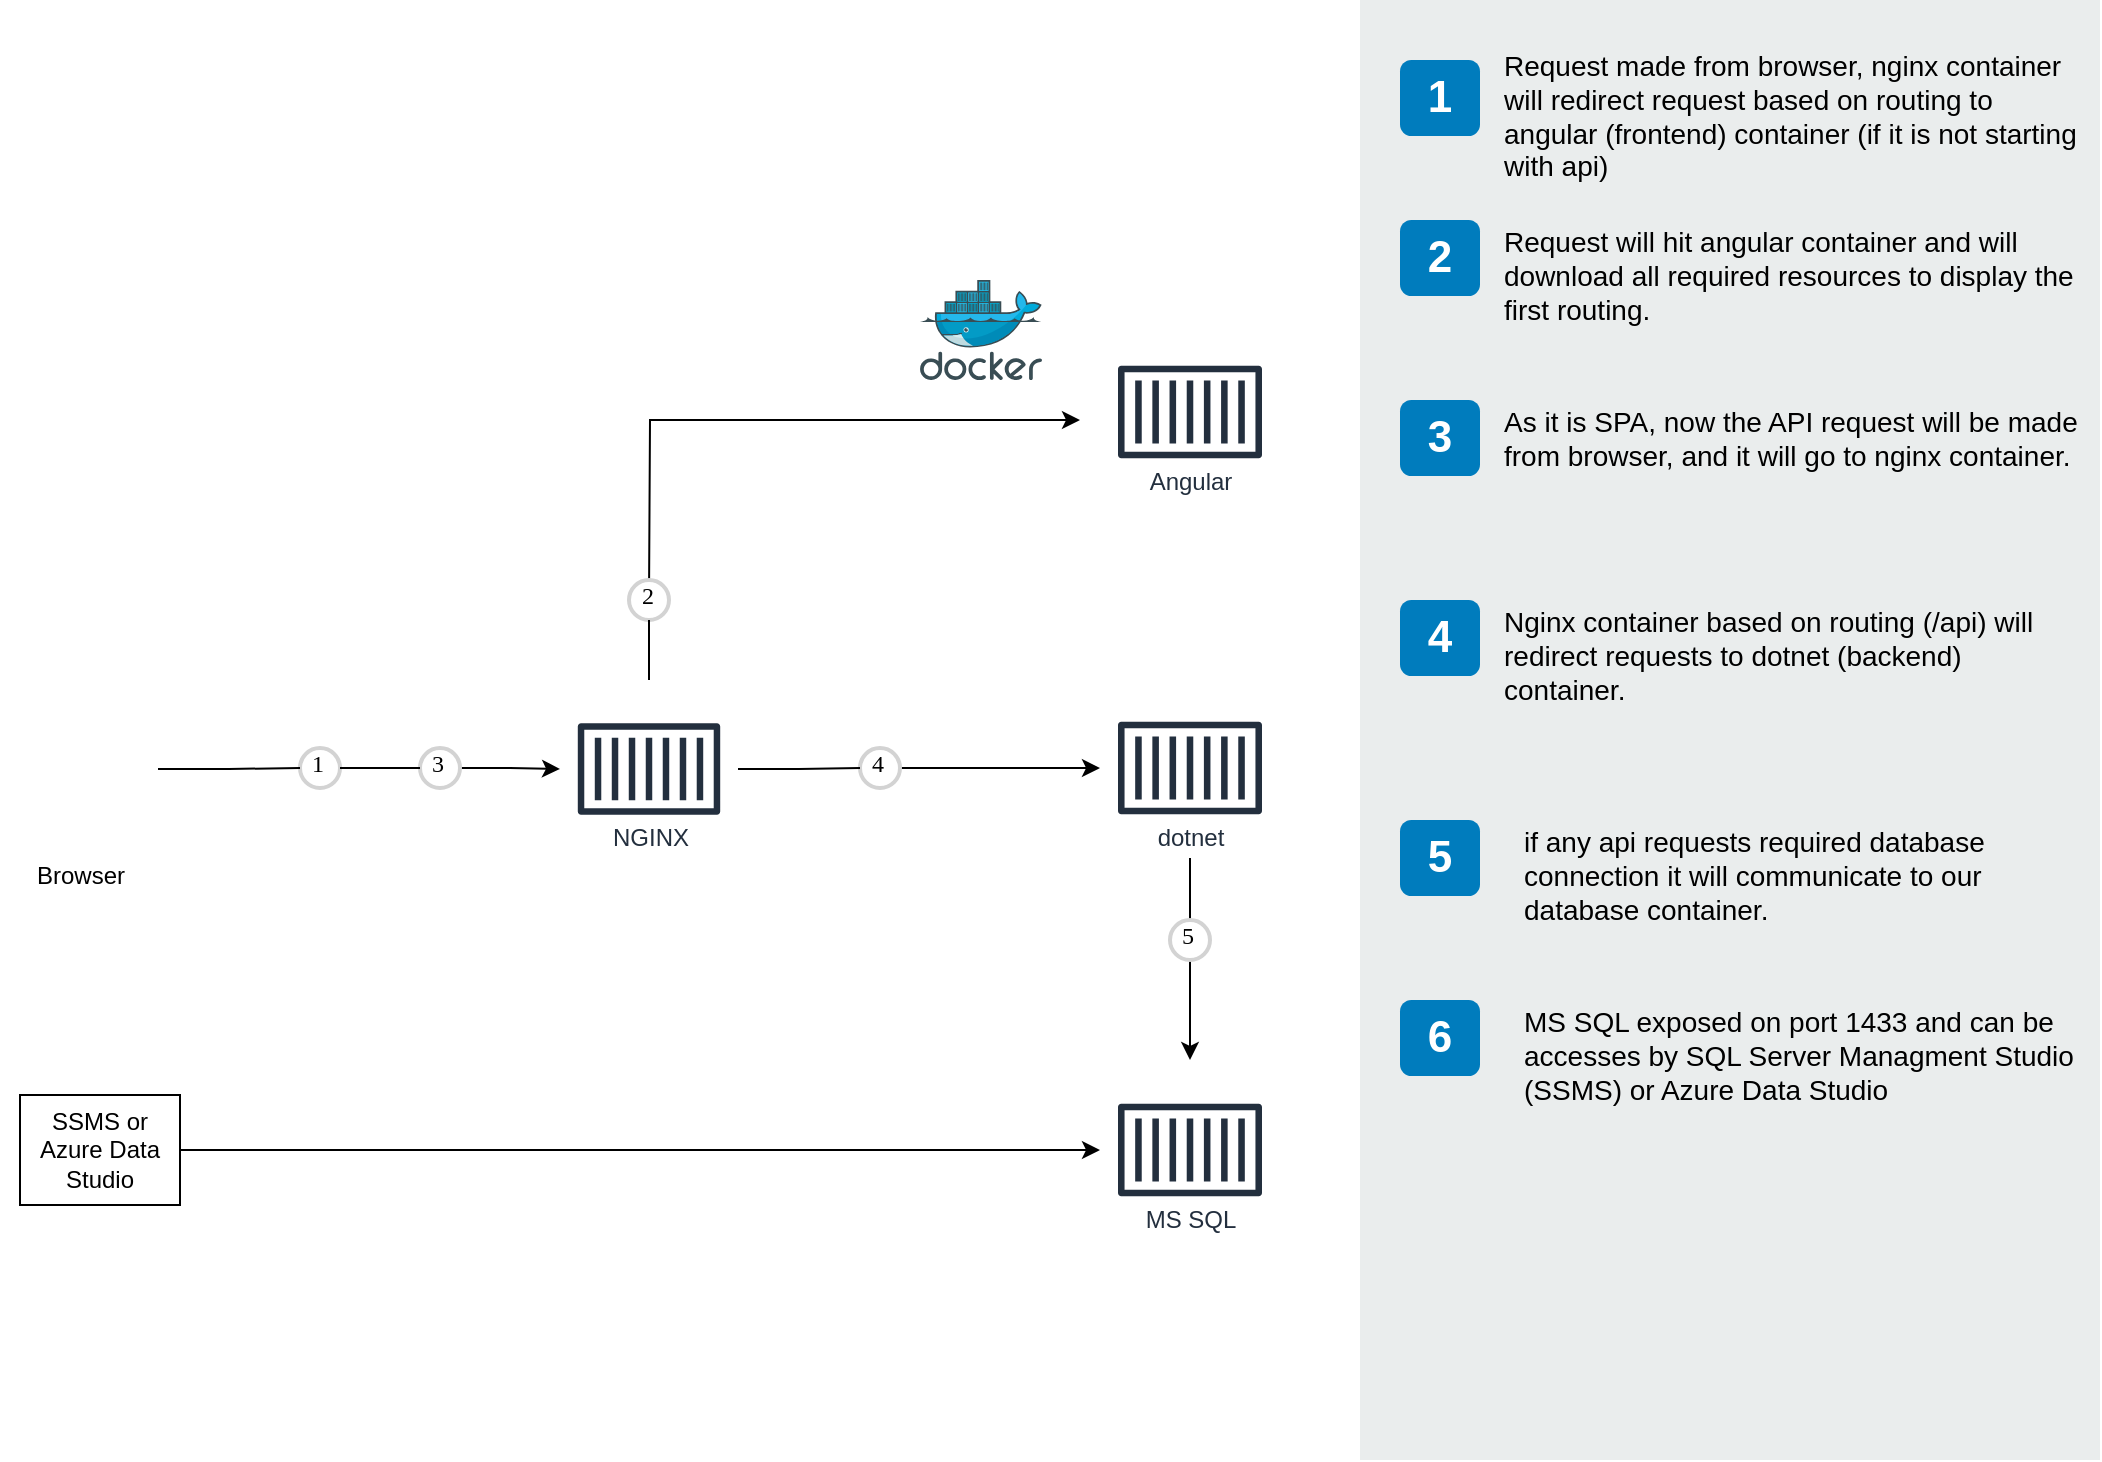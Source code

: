 <mxfile version="24.9.0">
  <diagram id="7gcUSTIZ7YSJ5vT40chW" name="Page-1">
    <mxGraphModel dx="1437" dy="1053" grid="1" gridSize="10" guides="1" tooltips="1" connect="1" arrows="1" fold="1" page="1" pageScale="1" pageWidth="1169" pageHeight="827" math="0" shadow="0">
      <root>
        <mxCell id="0" />
        <mxCell id="1" parent="0" />
        <mxCell id="QRNC93a7bk1nr1__6tcH-12" style="edgeStyle=orthogonalEdgeStyle;rounded=0;orthogonalLoop=1;jettySize=auto;html=1;startArrow=none;" parent="1" source="QRNC93a7bk1nr1__6tcH-53" target="QRNC93a7bk1nr1__6tcH-10" edge="1">
          <mxGeometry relative="1" as="geometry" />
        </mxCell>
        <mxCell id="QRNC93a7bk1nr1__6tcH-2" value="Browser" style="shape=image;html=1;verticalAlign=top;verticalLabelPosition=bottom;labelBackgroundColor=#ffffff;imageAspect=0;aspect=fixed;image=https://cdn2.iconfinder.com/data/icons/social-media-and-payment/64/-36-128.png" parent="1" vertex="1">
          <mxGeometry x="100" y="375" width="79" height="79" as="geometry" />
        </mxCell>
        <mxCell id="QRNC93a7bk1nr1__6tcH-21" value="" style="ellipse;whiteSpace=wrap;html=1;aspect=fixed;strokeWidth=2;fontFamily=Helvetica;spacingBottom=4;spacingRight=2;strokeColor=none;fontSize=12;fontColor=default;align=center;fillColor=default;gradientColor=none;container=0;" parent="1" vertex="1" connectable="0">
          <mxGeometry x="380" y="191" width="360" height="459" as="geometry" />
        </mxCell>
        <mxCell id="QRNC93a7bk1nr1__6tcH-22" value="" style="sketch=0;aspect=fixed;html=1;points=[];align=center;image;fontSize=12;image=img/lib/mscae/Docker.svg;labelBorderColor=none;strokeColor=default;fillColor=default;gradientColor=none;gradientDirection=radial;" parent="1" vertex="1">
          <mxGeometry x="560" y="170" width="60.98" height="50" as="geometry" />
        </mxCell>
        <mxCell id="QRNC93a7bk1nr1__6tcH-27" value="1" style="ellipse;whiteSpace=wrap;html=1;aspect=fixed;strokeWidth=2;fontFamily=Tahoma;spacingBottom=4;spacingRight=2;strokeColor=#d3d3d3;labelBorderColor=none;fillColor=default;gradientColor=none;gradientDirection=radial;" parent="1" vertex="1">
          <mxGeometry x="250" y="404" width="20" height="20" as="geometry" />
        </mxCell>
        <mxCell id="QRNC93a7bk1nr1__6tcH-28" value="" style="edgeStyle=orthogonalEdgeStyle;rounded=0;orthogonalLoop=1;jettySize=auto;html=1;endArrow=none;" parent="1" source="QRNC93a7bk1nr1__6tcH-2" target="QRNC93a7bk1nr1__6tcH-27" edge="1">
          <mxGeometry relative="1" as="geometry">
            <mxPoint x="179" y="414.5" as="sourcePoint" />
            <mxPoint x="380" y="414.5" as="targetPoint" />
          </mxGeometry>
        </mxCell>
        <mxCell id="QRNC93a7bk1nr1__6tcH-49" value="" style="rounded=0;whiteSpace=wrap;html=1;fillColor=#EAEDED;fontSize=22;fontColor=#FFFFFF;strokeColor=none;labelBackgroundColor=none;" parent="1" vertex="1">
          <mxGeometry x="780" y="30" width="370" height="730" as="geometry" />
        </mxCell>
        <mxCell id="QRNC93a7bk1nr1__6tcH-50" value="1" style="rounded=1;whiteSpace=wrap;html=1;fillColor=#007CBD;strokeColor=none;fontColor=#FFFFFF;fontStyle=1;fontSize=22;labelBackgroundColor=none;" parent="1" vertex="1">
          <mxGeometry x="800" y="60" width="40" height="38" as="geometry" />
        </mxCell>
        <mxCell id="QRNC93a7bk1nr1__6tcH-51" value="&lt;span&gt;Request made from browser, nginx container will redirect request based on routing to angular (frontend) container (if it is not starting with api)&lt;/span&gt;" style="text;html=1;align=left;verticalAlign=top;spacingTop=-4;fontSize=14;labelBackgroundColor=none;whiteSpace=wrap;" parent="1" vertex="1">
          <mxGeometry x="850" y="52" width="290" height="68" as="geometry" />
        </mxCell>
        <mxCell id="QRNC93a7bk1nr1__6tcH-53" value="3" style="ellipse;whiteSpace=wrap;html=1;aspect=fixed;strokeWidth=2;fontFamily=Tahoma;spacingBottom=4;spacingRight=2;strokeColor=#d3d3d3;labelBorderColor=none;fillColor=default;gradientColor=none;gradientDirection=radial;" parent="1" vertex="1">
          <mxGeometry x="310" y="404" width="20" height="20" as="geometry" />
        </mxCell>
        <mxCell id="QRNC93a7bk1nr1__6tcH-55" value="" style="edgeStyle=orthogonalEdgeStyle;rounded=0;orthogonalLoop=1;jettySize=auto;html=1;startArrow=none;endArrow=none;" parent="1" source="QRNC93a7bk1nr1__6tcH-27" target="QRNC93a7bk1nr1__6tcH-53" edge="1">
          <mxGeometry relative="1" as="geometry">
            <mxPoint x="270" y="414" as="sourcePoint" />
            <mxPoint x="380" y="414.5" as="targetPoint" />
          </mxGeometry>
        </mxCell>
        <mxCell id="QRNC93a7bk1nr1__6tcH-56" value="2" style="rounded=1;whiteSpace=wrap;html=1;fillColor=#007CBD;strokeColor=none;fontColor=#FFFFFF;fontStyle=1;fontSize=22;labelBackgroundColor=none;" parent="1" vertex="1">
          <mxGeometry x="800" y="140" width="40" height="38" as="geometry" />
        </mxCell>
        <mxCell id="QRNC93a7bk1nr1__6tcH-57" value="Request will hit angular container and will download all required resources to display the first routing." style="text;html=1;align=left;verticalAlign=top;spacingTop=-4;fontSize=14;labelBackgroundColor=none;whiteSpace=wrap;" parent="1" vertex="1">
          <mxGeometry x="850" y="140" width="290" height="68" as="geometry" />
        </mxCell>
        <mxCell id="QRNC93a7bk1nr1__6tcH-58" value="3" style="rounded=1;whiteSpace=wrap;html=1;fillColor=#007CBD;strokeColor=none;fontColor=#FFFFFF;fontStyle=1;fontSize=22;labelBackgroundColor=none;" parent="1" vertex="1">
          <mxGeometry x="800" y="230" width="40" height="38" as="geometry" />
        </mxCell>
        <mxCell id="QRNC93a7bk1nr1__6tcH-59" value="As it is SPA, now the API request will be made from browser, and it will go to nginx container." style="text;html=1;align=left;verticalAlign=top;spacingTop=-4;fontSize=14;labelBackgroundColor=none;whiteSpace=wrap;" parent="1" vertex="1">
          <mxGeometry x="850" y="230" width="290" height="68" as="geometry" />
        </mxCell>
        <mxCell id="QRNC93a7bk1nr1__6tcH-60" value="4" style="rounded=1;whiteSpace=wrap;html=1;fillColor=#007CBD;strokeColor=none;fontColor=#FFFFFF;fontStyle=1;fontSize=22;labelBackgroundColor=none;" parent="1" vertex="1">
          <mxGeometry x="800" y="330" width="40" height="38" as="geometry" />
        </mxCell>
        <mxCell id="QRNC93a7bk1nr1__6tcH-61" value="Nginx container based on routing (/api) will redirect requests to dotnet (backend) container." style="text;html=1;align=left;verticalAlign=top;spacingTop=-4;fontSize=14;labelBackgroundColor=none;whiteSpace=wrap;" parent="1" vertex="1">
          <mxGeometry x="850" y="330" width="290" height="68" as="geometry" />
        </mxCell>
        <mxCell id="QRNC93a7bk1nr1__6tcH-62" value="5" style="rounded=1;whiteSpace=wrap;html=1;fillColor=#007CBD;strokeColor=none;fontColor=#FFFFFF;fontStyle=1;fontSize=22;labelBackgroundColor=none;" parent="1" vertex="1">
          <mxGeometry x="800" y="440" width="40" height="38" as="geometry" />
        </mxCell>
        <mxCell id="QRNC93a7bk1nr1__6tcH-63" value="if any api requests required database connection it will communicate to our database container." style="text;html=1;align=left;verticalAlign=top;spacingTop=-4;fontSize=14;labelBackgroundColor=none;whiteSpace=wrap;" parent="1" vertex="1">
          <mxGeometry x="860" y="440" width="290" height="68" as="geometry" />
        </mxCell>
        <mxCell id="QRNC93a7bk1nr1__6tcH-76" value="6" style="rounded=1;whiteSpace=wrap;html=1;fillColor=#007CBD;strokeColor=none;fontColor=#FFFFFF;fontStyle=1;fontSize=22;labelBackgroundColor=none;" parent="1" vertex="1">
          <mxGeometry x="800" y="530" width="40" height="38" as="geometry" />
        </mxCell>
        <mxCell id="QRNC93a7bk1nr1__6tcH-77" value="MS SQL exposed on port 1433 and can be accesses by SQL Server Managment Studio (SSMS) or Azure Data Studio" style="text;html=1;align=left;verticalAlign=top;spacingTop=-4;fontSize=14;labelBackgroundColor=none;whiteSpace=wrap;" parent="1" vertex="1">
          <mxGeometry x="860" y="530" width="290" height="68" as="geometry" />
        </mxCell>
        <mxCell id="QRNC93a7bk1nr1__6tcH-10" value="NGINX" style="sketch=0;outlineConnect=0;fontColor=#232F3E;gradientColor=none;strokeColor=#232F3E;fillColor=#ffffff;dashed=0;verticalLabelPosition=bottom;verticalAlign=top;align=center;html=1;fontSize=12;fontStyle=0;aspect=fixed;shape=mxgraph.aws4.resourceIcon;resIcon=mxgraph.aws4.container_1;labelPosition=center;spacingTop=-24;" parent="1" vertex="1">
          <mxGeometry x="380" y="370" width="89" height="89" as="geometry" />
        </mxCell>
        <mxCell id="QRNC93a7bk1nr1__6tcH-3" value="Angular" style="sketch=0;outlineConnect=0;fontColor=#232F3E;gradientColor=none;strokeColor=#232F3E;fillColor=#ffffff;dashed=0;verticalLabelPosition=bottom;verticalAlign=top;align=center;html=1;fontSize=12;fontStyle=0;aspect=fixed;shape=mxgraph.aws4.resourceIcon;resIcon=mxgraph.aws4.container_1;labelPosition=center;labelBorderColor=none;gradientDirection=radial;spacingTop=-24;" parent="1" vertex="1">
          <mxGeometry x="650" y="191" width="90" height="90" as="geometry" />
        </mxCell>
        <mxCell id="QRNC93a7bk1nr1__6tcH-4" value="dotnet" style="sketch=0;outlineConnect=0;fontColor=#232F3E;gradientColor=none;strokeColor=#232F3E;fillColor=#ffffff;dashed=0;verticalLabelPosition=bottom;verticalAlign=top;align=center;html=1;fontSize=12;fontStyle=0;aspect=fixed;shape=mxgraph.aws4.resourceIcon;resIcon=mxgraph.aws4.container_1;labelPosition=center;spacingTop=-24;" parent="1" vertex="1">
          <mxGeometry x="650" y="369" width="90" height="90" as="geometry" />
        </mxCell>
        <mxCell id="QRNC93a7bk1nr1__6tcH-19" value="&lt;br&gt;" style="edgeStyle=orthogonalEdgeStyle;rounded=0;orthogonalLoop=1;jettySize=auto;html=1;startArrow=none;" parent="1" source="QRNC93a7bk1nr1__6tcH-42" target="QRNC93a7bk1nr1__6tcH-4" edge="1">
          <mxGeometry relative="1" as="geometry" />
        </mxCell>
        <mxCell id="QRNC93a7bk1nr1__6tcH-5" value="MS SQL" style="sketch=0;outlineConnect=0;fontColor=#232F3E;gradientColor=none;strokeColor=#232F3E;fillColor=#ffffff;dashed=0;verticalLabelPosition=bottom;verticalAlign=top;align=center;html=1;fontSize=12;fontStyle=0;aspect=fixed;shape=mxgraph.aws4.resourceIcon;resIcon=mxgraph.aws4.container_1;labelPosition=center;spacingTop=-24;" parent="1" vertex="1">
          <mxGeometry x="650" y="560" width="90" height="90" as="geometry" />
        </mxCell>
        <mxCell id="QRNC93a7bk1nr1__6tcH-18" style="edgeStyle=orthogonalEdgeStyle;rounded=0;orthogonalLoop=1;jettySize=auto;html=1;" parent="1" source="QRNC93a7bk1nr1__6tcH-4" target="QRNC93a7bk1nr1__6tcH-5" edge="1">
          <mxGeometry relative="1" as="geometry" />
        </mxCell>
        <mxCell id="QRNC93a7bk1nr1__6tcH-14" value="" style="endArrow=classic;html=1;rounded=0;startArrow=none;" parent="1" source="QRNC93a7bk1nr1__6tcH-37" edge="1">
          <mxGeometry width="50" height="50" relative="1" as="geometry">
            <mxPoint x="430" y="380" as="sourcePoint" />
            <mxPoint x="640" y="240" as="targetPoint" />
            <Array as="points">
              <mxPoint x="425" y="240" />
            </Array>
          </mxGeometry>
        </mxCell>
        <mxCell id="QRNC93a7bk1nr1__6tcH-37" value="2" style="ellipse;whiteSpace=wrap;html=1;aspect=fixed;strokeWidth=2;fontFamily=Tahoma;spacingBottom=4;spacingRight=2;strokeColor=#d3d3d3;labelBorderColor=none;fillColor=default;gradientColor=none;gradientDirection=radial;" parent="1" vertex="1">
          <mxGeometry x="414.5" y="320" width="20" height="20" as="geometry" />
        </mxCell>
        <mxCell id="QRNC93a7bk1nr1__6tcH-41" value="" style="endArrow=none;html=1;rounded=0;" parent="1" source="QRNC93a7bk1nr1__6tcH-10" target="QRNC93a7bk1nr1__6tcH-37" edge="1">
          <mxGeometry width="50" height="50" relative="1" as="geometry">
            <mxPoint x="804.628" y="561" as="sourcePoint" />
            <mxPoint x="1020" y="431" as="targetPoint" />
            <Array as="points" />
          </mxGeometry>
        </mxCell>
        <mxCell id="QRNC93a7bk1nr1__6tcH-42" value="4" style="ellipse;whiteSpace=wrap;html=1;aspect=fixed;strokeWidth=2;fontFamily=Tahoma;spacingBottom=4;spacingRight=2;strokeColor=#d3d3d3;labelBorderColor=none;fillColor=default;gradientColor=none;gradientDirection=radial;" parent="1" vertex="1">
          <mxGeometry x="530" y="404" width="20" height="20" as="geometry" />
        </mxCell>
        <mxCell id="QRNC93a7bk1nr1__6tcH-43" value="" style="edgeStyle=orthogonalEdgeStyle;rounded=0;orthogonalLoop=1;jettySize=auto;html=1;endArrow=none;" parent="1" source="QRNC93a7bk1nr1__6tcH-10" target="QRNC93a7bk1nr1__6tcH-42" edge="1">
          <mxGeometry relative="1" as="geometry">
            <mxPoint x="849" y="605.5" as="sourcePoint" />
            <mxPoint x="1030" y="605" as="targetPoint" />
          </mxGeometry>
        </mxCell>
        <mxCell id="QRNC93a7bk1nr1__6tcH-48" value="5" style="ellipse;whiteSpace=wrap;html=1;aspect=fixed;strokeWidth=2;fontFamily=Tahoma;spacingBottom=4;spacingRight=2;strokeColor=#d3d3d3;labelBorderColor=none;fillColor=default;gradientColor=none;gradientDirection=radial;" parent="1" vertex="1">
          <mxGeometry x="685" y="490" width="20" height="20" as="geometry" />
        </mxCell>
        <mxCell id="pOM3CoK74Ua-k6Zgg_A0-2" style="edgeStyle=orthogonalEdgeStyle;rounded=0;orthogonalLoop=1;jettySize=auto;html=1;" edge="1" parent="1" source="pOM3CoK74Ua-k6Zgg_A0-1" target="QRNC93a7bk1nr1__6tcH-5">
          <mxGeometry relative="1" as="geometry" />
        </mxCell>
        <mxCell id="pOM3CoK74Ua-k6Zgg_A0-1" value="SSMS or Azure Data Studio" style="rounded=0;whiteSpace=wrap;html=1;" vertex="1" parent="1">
          <mxGeometry x="110" y="577.5" width="80" height="55" as="geometry" />
        </mxCell>
      </root>
    </mxGraphModel>
  </diagram>
</mxfile>
